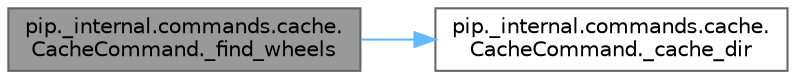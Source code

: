 digraph "pip._internal.commands.cache.CacheCommand._find_wheels"
{
 // LATEX_PDF_SIZE
  bgcolor="transparent";
  edge [fontname=Helvetica,fontsize=10,labelfontname=Helvetica,labelfontsize=10];
  node [fontname=Helvetica,fontsize=10,shape=box,height=0.2,width=0.4];
  rankdir="LR";
  Node1 [id="Node000001",label="pip._internal.commands.cache.\lCacheCommand._find_wheels",height=0.2,width=0.4,color="gray40", fillcolor="grey60", style="filled", fontcolor="black",tooltip=" "];
  Node1 -> Node2 [id="edge1_Node000001_Node000002",color="steelblue1",style="solid",tooltip=" "];
  Node2 [id="Node000002",label="pip._internal.commands.cache.\lCacheCommand._cache_dir",height=0.2,width=0.4,color="grey40", fillcolor="white", style="filled",URL="$classpip_1_1__internal_1_1commands_1_1cache_1_1_cache_command.html#a5523806388de9bb7b802ed785c0ccc4e",tooltip=" "];
}
